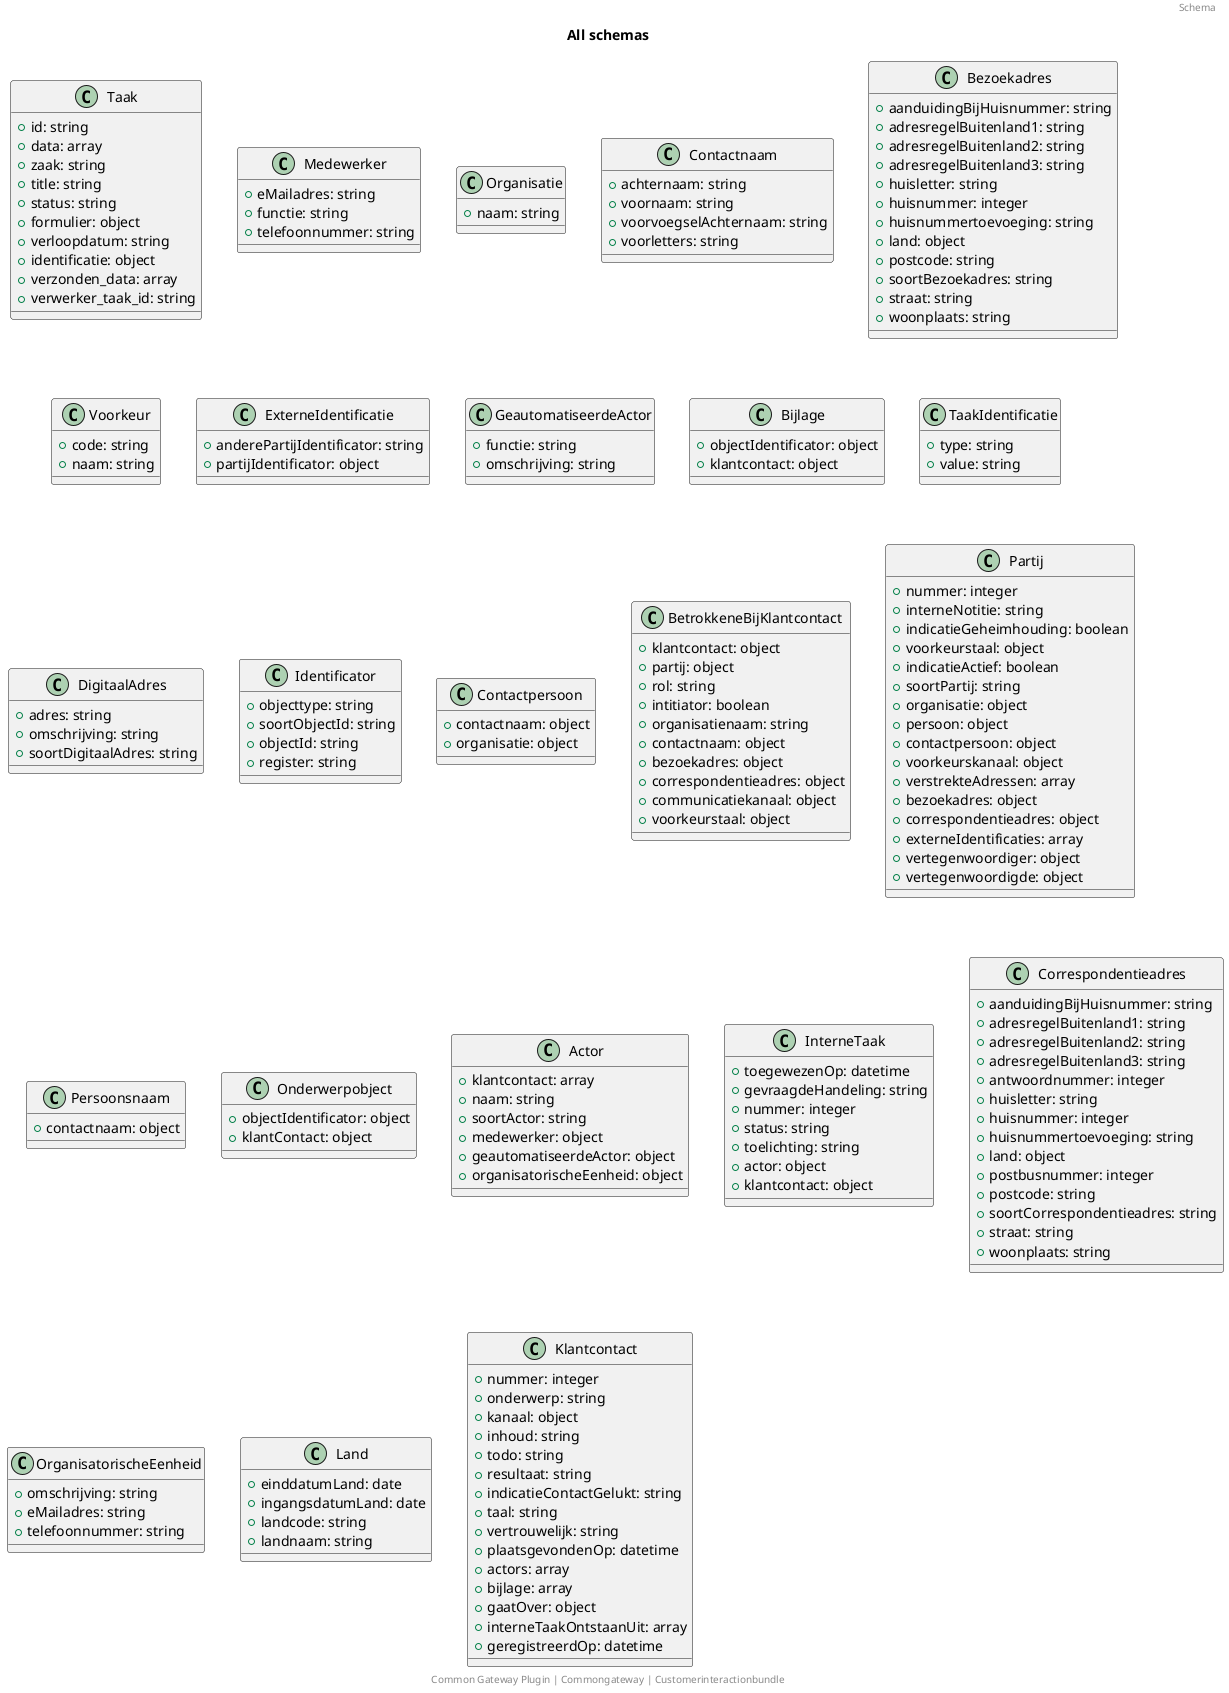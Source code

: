 @startuml
title: All schemas
footer: Common Gateway Plugin | Commongateway | Customerinteractionbundle 
header: Schema
class Taak {
  + id: string
  + data: array
  + zaak: string
  + title: string
  + status: string
  + formulier: object
  + verloopdatum: string
  + identificatie: object
  + verzonden_data: array
  + verwerker_taak_id: string
}
class Medewerker {
  + eMailadres: string
  + functie: string
  + telefoonnummer: string
}
class Organisatie {
  + naam: string
}
class Contactnaam {
  + achternaam: string
  + voornaam: string
  + voorvoegselAchternaam: string
  + voorletters: string
}
class Bezoekadres {
  + aanduidingBijHuisnummer: string
  + adresregelBuitenland1: string
  + adresregelBuitenland2: string
  + adresregelBuitenland3: string
  + huisletter: string
  + huisnummer: integer
  + huisnummertoevoeging: string
  + land: object
  + postcode: string
  + soortBezoekadres: string
  + straat: string
  + woonplaats: string
}
class Voorkeur {
  + code: string
  + naam: string
}
class ExterneIdentificatie {
  + anderePartijIdentificator: string
  + partijIdentificator: object
}
class GeautomatiseerdeActor {
  + functie: string
  + omschrijving: string
}
class Bijlage {
  + objectIdentificator: object
  + klantcontact: object
}
class TaakIdentificatie {
  + type: string
  + value: string
}
class DigitaalAdres {
  + adres: string
  + omschrijving: string
  + soortDigitaalAdres: string
}
class Identificator {
  + objecttype: string
  + soortObjectId: string
  + objectId: string
  + register: string
}
class Contactpersoon {
  + contactnaam: object
  + organisatie: object
}
class BetrokkeneBijKlantcontact {
  + klantcontact: object
  + partij: object
  + rol: string
  + intitiator: boolean
  + organisatienaam: string
  + contactnaam: object
  + bezoekadres: object
  + correspondentieadres: object
  + communicatiekanaal: object
  + voorkeurstaal: object
}
class Partij {
  + nummer: integer
  + interneNotitie: string
  + indicatieGeheimhouding: boolean
  + voorkeurstaal: object
  + indicatieActief: boolean
  + soortPartij: string
  + organisatie: object
  + persoon: object
  + contactpersoon: object
  + voorkeurskanaal: object
  + verstrekteAdressen: array
  + bezoekadres: object
  + correspondentieadres: object
  + externeIdentificaties: array
  + vertegenwoordiger: object
  + vertegenwoordigde: object
}
class Persoonsnaam {
  + contactnaam: object
}
class Onderwerpobject {
  + objectIdentificator: object
  + klantContact: object
}
class Actor {
  + klantcontact: array
  + naam: string
  + soortActor: string
  + medewerker: object
  + geautomatiseerdeActor: object
  + organisatorischeEenheid: object
}
class InterneTaak {
  + toegewezenOp: datetime
  + gevraagdeHandeling: string
  + nummer: integer
  + status: string
  + toelichting: string
  + actor: object
  + klantcontact: object
}
class Correspondentieadres {
  + aanduidingBijHuisnummer: string
  + adresregelBuitenland1: string
  + adresregelBuitenland2: string
  + adresregelBuitenland3: string
  + antwoordnummer: integer
  + huisletter: string
  + huisnummer: integer
  + huisnummertoevoeging: string
  + land: object
  + postbusnummer: integer
  + postcode: string
  + soortCorrespondentieadres: string
  + straat: string
  + woonplaats: string
}
class OrganisatorischeEenheid {
  + omschrijving: string
  + eMailadres: string
  + telefoonnummer: string
}
class Land {
  + einddatumLand: date
  + ingangsdatumLand: date
  + landcode: string
  + landnaam: string
}
class Klantcontact {
  + nummer: integer
  + onderwerp: string
  + kanaal: object
  + inhoud: string
  + todo: string
  + resultaat: string
  + indicatieContactGelukt: string
  + taal: string
  + vertrouwelijk: string
  + plaatsgevondenOp: datetime
  + actors: array
  + bijlage: array
  + gaatOver: object
  + interneTaakOntstaanUit: array
  + geregistreerdOp: datetime
}
@enduml
